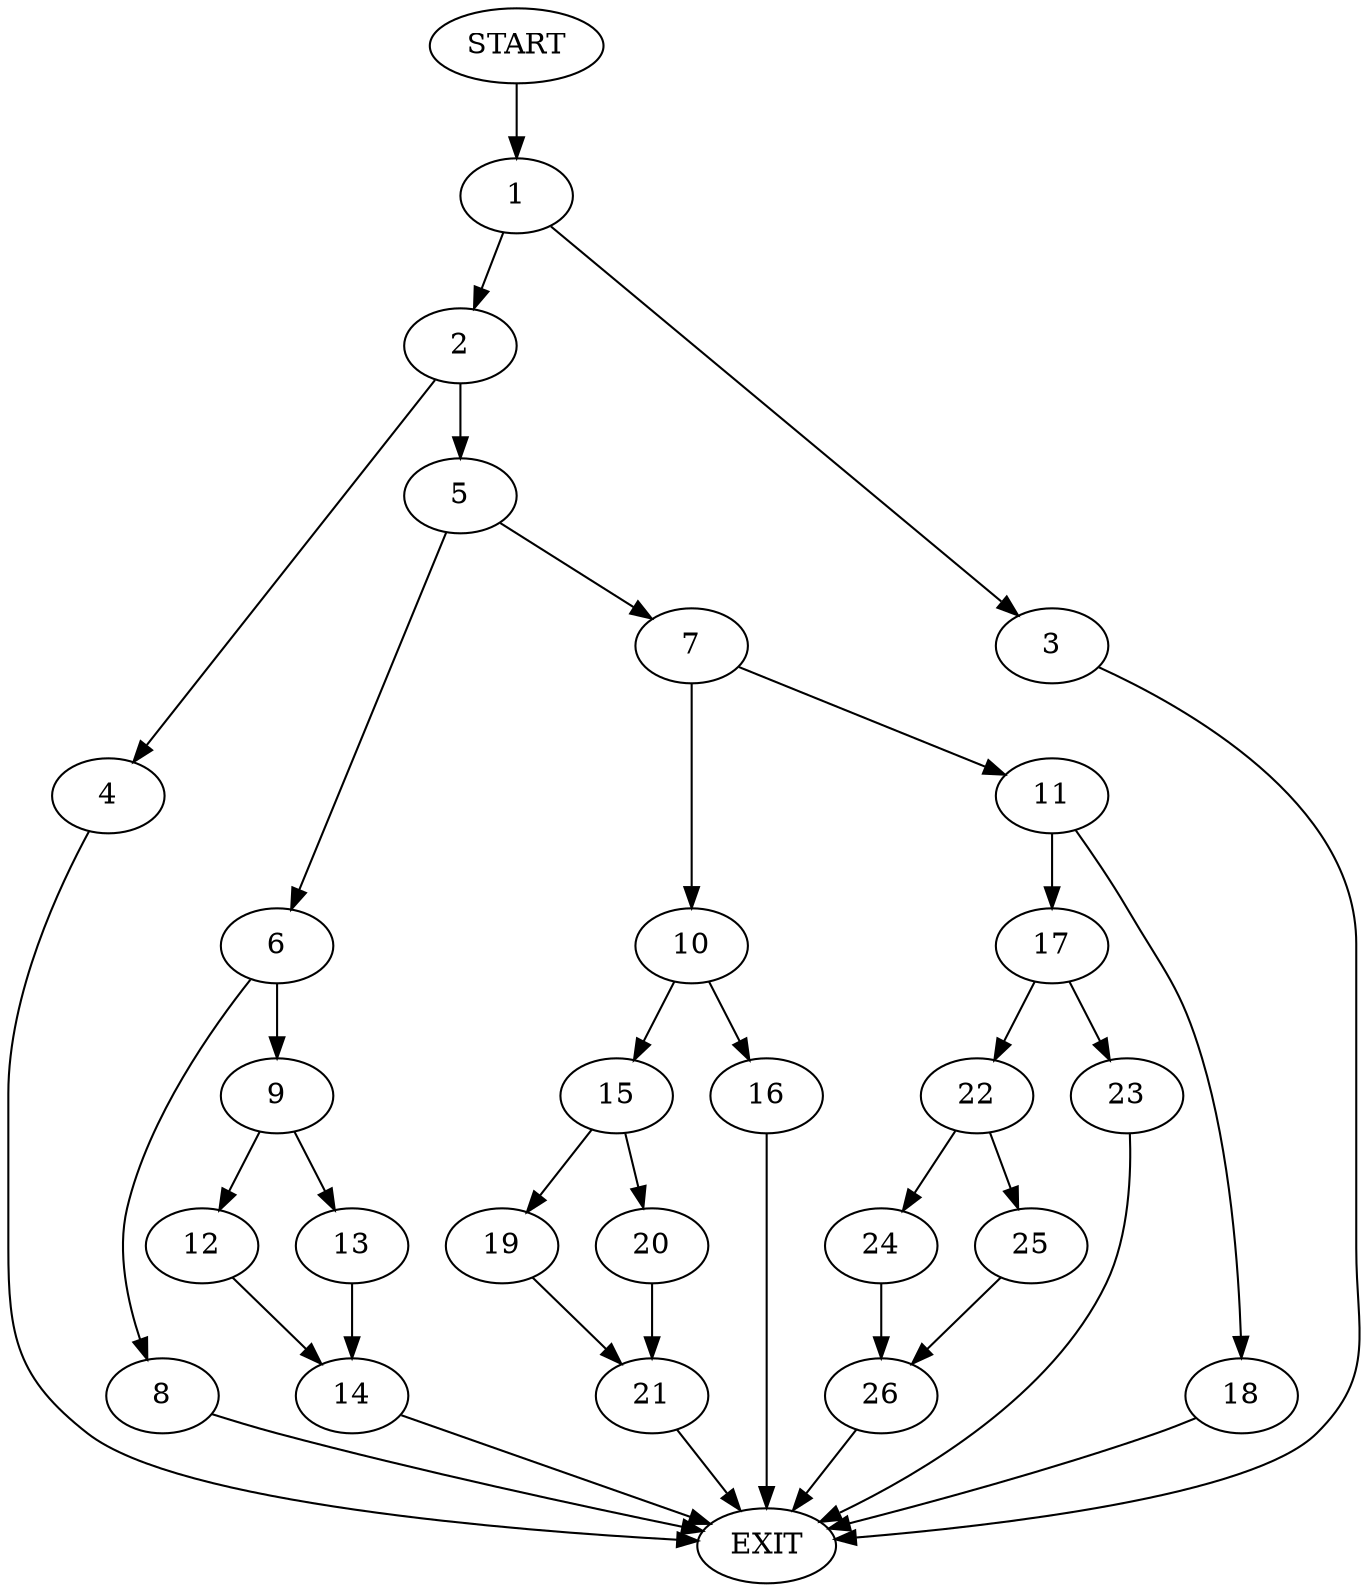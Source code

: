 digraph {
0 [label="START"]
27 [label="EXIT"]
0 -> 1
1 -> 2
1 -> 3
3 -> 27
2 -> 4
2 -> 5
5 -> 6
5 -> 7
4 -> 27
6 -> 8
6 -> 9
7 -> 10
7 -> 11
8 -> 27
9 -> 12
9 -> 13
13 -> 14
12 -> 14
14 -> 27
10 -> 15
10 -> 16
11 -> 17
11 -> 18
15 -> 19
15 -> 20
16 -> 27
19 -> 21
20 -> 21
21 -> 27
17 -> 22
17 -> 23
18 -> 27
23 -> 27
22 -> 24
22 -> 25
24 -> 26
25 -> 26
26 -> 27
}
